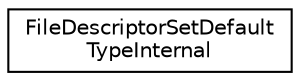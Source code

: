 digraph "类继承关系图"
{
 // LATEX_PDF_SIZE
  edge [fontname="Helvetica",fontsize="10",labelfontname="Helvetica",labelfontsize="10"];
  node [fontname="Helvetica",fontsize="10",shape=record];
  rankdir="LR";
  Node0 [label="FileDescriptorSetDefault\lTypeInternal",height=0.2,width=0.4,color="black", fillcolor="white", style="filled",URL="$structFileDescriptorSetDefaultTypeInternal.html",tooltip=" "];
}
